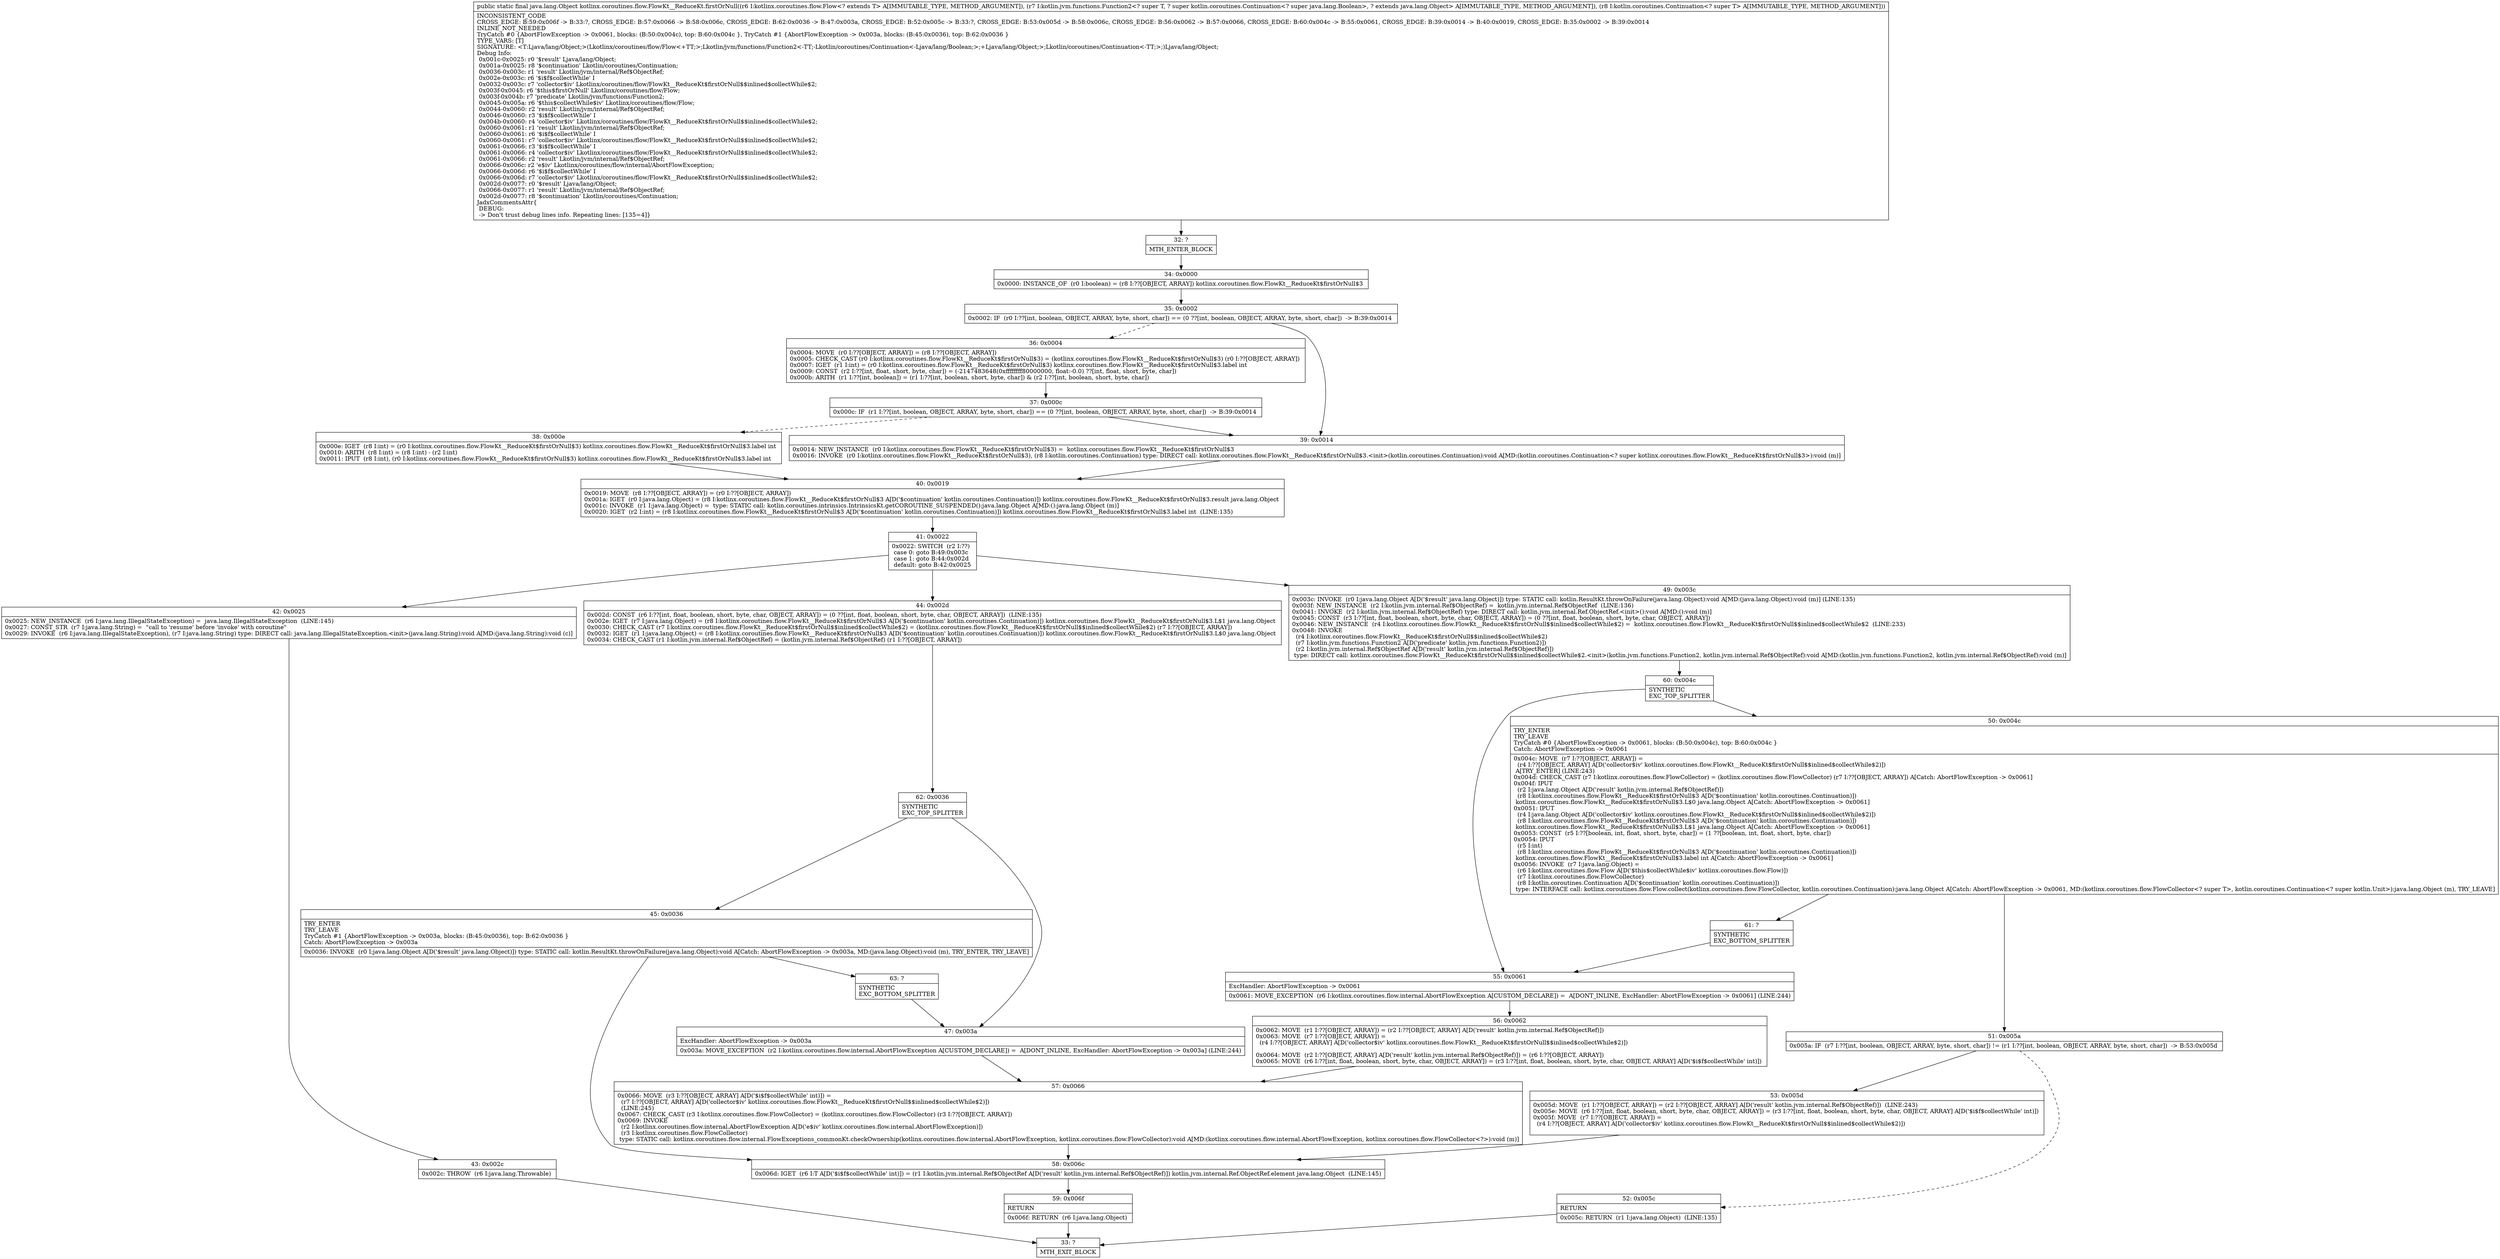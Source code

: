 digraph "CFG forkotlinx.coroutines.flow.FlowKt__ReduceKt.firstOrNull(Lkotlinx\/coroutines\/flow\/Flow;Lkotlin\/jvm\/functions\/Function2;Lkotlin\/coroutines\/Continuation;)Ljava\/lang\/Object;" {
Node_32 [shape=record,label="{32\:\ ?|MTH_ENTER_BLOCK\l}"];
Node_34 [shape=record,label="{34\:\ 0x0000|0x0000: INSTANCE_OF  (r0 I:boolean) = (r8 I:??[OBJECT, ARRAY]) kotlinx.coroutines.flow.FlowKt__ReduceKt$firstOrNull$3 \l}"];
Node_35 [shape=record,label="{35\:\ 0x0002|0x0002: IF  (r0 I:??[int, boolean, OBJECT, ARRAY, byte, short, char]) == (0 ??[int, boolean, OBJECT, ARRAY, byte, short, char])  \-\> B:39:0x0014 \l}"];
Node_36 [shape=record,label="{36\:\ 0x0004|0x0004: MOVE  (r0 I:??[OBJECT, ARRAY]) = (r8 I:??[OBJECT, ARRAY]) \l0x0005: CHECK_CAST (r0 I:kotlinx.coroutines.flow.FlowKt__ReduceKt$firstOrNull$3) = (kotlinx.coroutines.flow.FlowKt__ReduceKt$firstOrNull$3) (r0 I:??[OBJECT, ARRAY]) \l0x0007: IGET  (r1 I:int) = (r0 I:kotlinx.coroutines.flow.FlowKt__ReduceKt$firstOrNull$3) kotlinx.coroutines.flow.FlowKt__ReduceKt$firstOrNull$3.label int \l0x0009: CONST  (r2 I:??[int, float, short, byte, char]) = (\-2147483648(0xffffffff80000000, float:\-0.0) ??[int, float, short, byte, char]) \l0x000b: ARITH  (r1 I:??[int, boolean]) = (r1 I:??[int, boolean, short, byte, char]) & (r2 I:??[int, boolean, short, byte, char]) \l}"];
Node_37 [shape=record,label="{37\:\ 0x000c|0x000c: IF  (r1 I:??[int, boolean, OBJECT, ARRAY, byte, short, char]) == (0 ??[int, boolean, OBJECT, ARRAY, byte, short, char])  \-\> B:39:0x0014 \l}"];
Node_38 [shape=record,label="{38\:\ 0x000e|0x000e: IGET  (r8 I:int) = (r0 I:kotlinx.coroutines.flow.FlowKt__ReduceKt$firstOrNull$3) kotlinx.coroutines.flow.FlowKt__ReduceKt$firstOrNull$3.label int \l0x0010: ARITH  (r8 I:int) = (r8 I:int) \- (r2 I:int) \l0x0011: IPUT  (r8 I:int), (r0 I:kotlinx.coroutines.flow.FlowKt__ReduceKt$firstOrNull$3) kotlinx.coroutines.flow.FlowKt__ReduceKt$firstOrNull$3.label int \l}"];
Node_40 [shape=record,label="{40\:\ 0x0019|0x0019: MOVE  (r8 I:??[OBJECT, ARRAY]) = (r0 I:??[OBJECT, ARRAY]) \l0x001a: IGET  (r0 I:java.lang.Object) = (r8 I:kotlinx.coroutines.flow.FlowKt__ReduceKt$firstOrNull$3 A[D('$continuation' kotlin.coroutines.Continuation)]) kotlinx.coroutines.flow.FlowKt__ReduceKt$firstOrNull$3.result java.lang.Object \l0x001c: INVOKE  (r1 I:java.lang.Object) =  type: STATIC call: kotlin.coroutines.intrinsics.IntrinsicsKt.getCOROUTINE_SUSPENDED():java.lang.Object A[MD:():java.lang.Object (m)]\l0x0020: IGET  (r2 I:int) = (r8 I:kotlinx.coroutines.flow.FlowKt__ReduceKt$firstOrNull$3 A[D('$continuation' kotlin.coroutines.Continuation)]) kotlinx.coroutines.flow.FlowKt__ReduceKt$firstOrNull$3.label int  (LINE:135)\l}"];
Node_41 [shape=record,label="{41\:\ 0x0022|0x0022: SWITCH  (r2 I:??)\l case 0: goto B:49:0x003c\l case 1: goto B:44:0x002d\l default: goto B:42:0x0025 \l}"];
Node_42 [shape=record,label="{42\:\ 0x0025|0x0025: NEW_INSTANCE  (r6 I:java.lang.IllegalStateException) =  java.lang.IllegalStateException  (LINE:145)\l0x0027: CONST_STR  (r7 I:java.lang.String) =  \"call to 'resume' before 'invoke' with coroutine\" \l0x0029: INVOKE  (r6 I:java.lang.IllegalStateException), (r7 I:java.lang.String) type: DIRECT call: java.lang.IllegalStateException.\<init\>(java.lang.String):void A[MD:(java.lang.String):void (c)]\l}"];
Node_43 [shape=record,label="{43\:\ 0x002c|0x002c: THROW  (r6 I:java.lang.Throwable) \l}"];
Node_33 [shape=record,label="{33\:\ ?|MTH_EXIT_BLOCK\l}"];
Node_44 [shape=record,label="{44\:\ 0x002d|0x002d: CONST  (r6 I:??[int, float, boolean, short, byte, char, OBJECT, ARRAY]) = (0 ??[int, float, boolean, short, byte, char, OBJECT, ARRAY])  (LINE:135)\l0x002e: IGET  (r7 I:java.lang.Object) = (r8 I:kotlinx.coroutines.flow.FlowKt__ReduceKt$firstOrNull$3 A[D('$continuation' kotlin.coroutines.Continuation)]) kotlinx.coroutines.flow.FlowKt__ReduceKt$firstOrNull$3.L$1 java.lang.Object \l0x0030: CHECK_CAST (r7 I:kotlinx.coroutines.flow.FlowKt__ReduceKt$firstOrNull$$inlined$collectWhile$2) = (kotlinx.coroutines.flow.FlowKt__ReduceKt$firstOrNull$$inlined$collectWhile$2) (r7 I:??[OBJECT, ARRAY]) \l0x0032: IGET  (r1 I:java.lang.Object) = (r8 I:kotlinx.coroutines.flow.FlowKt__ReduceKt$firstOrNull$3 A[D('$continuation' kotlin.coroutines.Continuation)]) kotlinx.coroutines.flow.FlowKt__ReduceKt$firstOrNull$3.L$0 java.lang.Object \l0x0034: CHECK_CAST (r1 I:kotlin.jvm.internal.Ref$ObjectRef) = (kotlin.jvm.internal.Ref$ObjectRef) (r1 I:??[OBJECT, ARRAY]) \l}"];
Node_62 [shape=record,label="{62\:\ 0x0036|SYNTHETIC\lEXC_TOP_SPLITTER\l}"];
Node_45 [shape=record,label="{45\:\ 0x0036|TRY_ENTER\lTRY_LEAVE\lTryCatch #1 \{AbortFlowException \-\> 0x003a, blocks: (B:45:0x0036), top: B:62:0x0036 \}\lCatch: AbortFlowException \-\> 0x003a\l|0x0036: INVOKE  (r0 I:java.lang.Object A[D('$result' java.lang.Object)]) type: STATIC call: kotlin.ResultKt.throwOnFailure(java.lang.Object):void A[Catch: AbortFlowException \-\> 0x003a, MD:(java.lang.Object):void (m), TRY_ENTER, TRY_LEAVE]\l}"];
Node_58 [shape=record,label="{58\:\ 0x006c|0x006d: IGET  (r6 I:T A[D('$i$f$collectWhile' int)]) = (r1 I:kotlin.jvm.internal.Ref$ObjectRef A[D('result' kotlin.jvm.internal.Ref$ObjectRef)]) kotlin.jvm.internal.Ref.ObjectRef.element java.lang.Object  (LINE:145)\l}"];
Node_59 [shape=record,label="{59\:\ 0x006f|RETURN\l|0x006f: RETURN  (r6 I:java.lang.Object) \l}"];
Node_63 [shape=record,label="{63\:\ ?|SYNTHETIC\lEXC_BOTTOM_SPLITTER\l}"];
Node_47 [shape=record,label="{47\:\ 0x003a|ExcHandler: AbortFlowException \-\> 0x003a\l|0x003a: MOVE_EXCEPTION  (r2 I:kotlinx.coroutines.flow.internal.AbortFlowException A[CUSTOM_DECLARE]) =  A[DONT_INLINE, ExcHandler: AbortFlowException \-\> 0x003a] (LINE:244)\l}"];
Node_57 [shape=record,label="{57\:\ 0x0066|0x0066: MOVE  (r3 I:??[OBJECT, ARRAY] A[D('$i$f$collectWhile' int)]) = \l  (r7 I:??[OBJECT, ARRAY] A[D('collector$iv' kotlinx.coroutines.flow.FlowKt__ReduceKt$firstOrNull$$inlined$collectWhile$2)])\l  (LINE:245)\l0x0067: CHECK_CAST (r3 I:kotlinx.coroutines.flow.FlowCollector) = (kotlinx.coroutines.flow.FlowCollector) (r3 I:??[OBJECT, ARRAY]) \l0x0069: INVOKE  \l  (r2 I:kotlinx.coroutines.flow.internal.AbortFlowException A[D('e$iv' kotlinx.coroutines.flow.internal.AbortFlowException)])\l  (r3 I:kotlinx.coroutines.flow.FlowCollector)\l type: STATIC call: kotlinx.coroutines.flow.internal.FlowExceptions_commonKt.checkOwnership(kotlinx.coroutines.flow.internal.AbortFlowException, kotlinx.coroutines.flow.FlowCollector):void A[MD:(kotlinx.coroutines.flow.internal.AbortFlowException, kotlinx.coroutines.flow.FlowCollector\<?\>):void (m)]\l}"];
Node_49 [shape=record,label="{49\:\ 0x003c|0x003c: INVOKE  (r0 I:java.lang.Object A[D('$result' java.lang.Object)]) type: STATIC call: kotlin.ResultKt.throwOnFailure(java.lang.Object):void A[MD:(java.lang.Object):void (m)] (LINE:135)\l0x003f: NEW_INSTANCE  (r2 I:kotlin.jvm.internal.Ref$ObjectRef) =  kotlin.jvm.internal.Ref$ObjectRef  (LINE:136)\l0x0041: INVOKE  (r2 I:kotlin.jvm.internal.Ref$ObjectRef) type: DIRECT call: kotlin.jvm.internal.Ref.ObjectRef.\<init\>():void A[MD:():void (m)]\l0x0045: CONST  (r3 I:??[int, float, boolean, short, byte, char, OBJECT, ARRAY]) = (0 ??[int, float, boolean, short, byte, char, OBJECT, ARRAY]) \l0x0046: NEW_INSTANCE  (r4 I:kotlinx.coroutines.flow.FlowKt__ReduceKt$firstOrNull$$inlined$collectWhile$2) =  kotlinx.coroutines.flow.FlowKt__ReduceKt$firstOrNull$$inlined$collectWhile$2  (LINE:233)\l0x0048: INVOKE  \l  (r4 I:kotlinx.coroutines.flow.FlowKt__ReduceKt$firstOrNull$$inlined$collectWhile$2)\l  (r7 I:kotlin.jvm.functions.Function2 A[D('predicate' kotlin.jvm.functions.Function2)])\l  (r2 I:kotlin.jvm.internal.Ref$ObjectRef A[D('result' kotlin.jvm.internal.Ref$ObjectRef)])\l type: DIRECT call: kotlinx.coroutines.flow.FlowKt__ReduceKt$firstOrNull$$inlined$collectWhile$2.\<init\>(kotlin.jvm.functions.Function2, kotlin.jvm.internal.Ref$ObjectRef):void A[MD:(kotlin.jvm.functions.Function2, kotlin.jvm.internal.Ref$ObjectRef):void (m)]\l}"];
Node_60 [shape=record,label="{60\:\ 0x004c|SYNTHETIC\lEXC_TOP_SPLITTER\l}"];
Node_50 [shape=record,label="{50\:\ 0x004c|TRY_ENTER\lTRY_LEAVE\lTryCatch #0 \{AbortFlowException \-\> 0x0061, blocks: (B:50:0x004c), top: B:60:0x004c \}\lCatch: AbortFlowException \-\> 0x0061\l|0x004c: MOVE  (r7 I:??[OBJECT, ARRAY]) = \l  (r4 I:??[OBJECT, ARRAY] A[D('collector$iv' kotlinx.coroutines.flow.FlowKt__ReduceKt$firstOrNull$$inlined$collectWhile$2)])\l A[TRY_ENTER] (LINE:243)\l0x004d: CHECK_CAST (r7 I:kotlinx.coroutines.flow.FlowCollector) = (kotlinx.coroutines.flow.FlowCollector) (r7 I:??[OBJECT, ARRAY]) A[Catch: AbortFlowException \-\> 0x0061]\l0x004f: IPUT  \l  (r2 I:java.lang.Object A[D('result' kotlin.jvm.internal.Ref$ObjectRef)])\l  (r8 I:kotlinx.coroutines.flow.FlowKt__ReduceKt$firstOrNull$3 A[D('$continuation' kotlin.coroutines.Continuation)])\l kotlinx.coroutines.flow.FlowKt__ReduceKt$firstOrNull$3.L$0 java.lang.Object A[Catch: AbortFlowException \-\> 0x0061]\l0x0051: IPUT  \l  (r4 I:java.lang.Object A[D('collector$iv' kotlinx.coroutines.flow.FlowKt__ReduceKt$firstOrNull$$inlined$collectWhile$2)])\l  (r8 I:kotlinx.coroutines.flow.FlowKt__ReduceKt$firstOrNull$3 A[D('$continuation' kotlin.coroutines.Continuation)])\l kotlinx.coroutines.flow.FlowKt__ReduceKt$firstOrNull$3.L$1 java.lang.Object A[Catch: AbortFlowException \-\> 0x0061]\l0x0053: CONST  (r5 I:??[boolean, int, float, short, byte, char]) = (1 ??[boolean, int, float, short, byte, char]) \l0x0054: IPUT  \l  (r5 I:int)\l  (r8 I:kotlinx.coroutines.flow.FlowKt__ReduceKt$firstOrNull$3 A[D('$continuation' kotlin.coroutines.Continuation)])\l kotlinx.coroutines.flow.FlowKt__ReduceKt$firstOrNull$3.label int A[Catch: AbortFlowException \-\> 0x0061]\l0x0056: INVOKE  (r7 I:java.lang.Object) = \l  (r6 I:kotlinx.coroutines.flow.Flow A[D('$this$collectWhile$iv' kotlinx.coroutines.flow.Flow)])\l  (r7 I:kotlinx.coroutines.flow.FlowCollector)\l  (r8 I:kotlin.coroutines.Continuation A[D('$continuation' kotlin.coroutines.Continuation)])\l type: INTERFACE call: kotlinx.coroutines.flow.Flow.collect(kotlinx.coroutines.flow.FlowCollector, kotlin.coroutines.Continuation):java.lang.Object A[Catch: AbortFlowException \-\> 0x0061, MD:(kotlinx.coroutines.flow.FlowCollector\<? super T\>, kotlin.coroutines.Continuation\<? super kotlin.Unit\>):java.lang.Object (m), TRY_LEAVE]\l}"];
Node_51 [shape=record,label="{51\:\ 0x005a|0x005a: IF  (r7 I:??[int, boolean, OBJECT, ARRAY, byte, short, char]) != (r1 I:??[int, boolean, OBJECT, ARRAY, byte, short, char])  \-\> B:53:0x005d \l}"];
Node_52 [shape=record,label="{52\:\ 0x005c|RETURN\l|0x005c: RETURN  (r1 I:java.lang.Object)  (LINE:135)\l}"];
Node_53 [shape=record,label="{53\:\ 0x005d|0x005d: MOVE  (r1 I:??[OBJECT, ARRAY]) = (r2 I:??[OBJECT, ARRAY] A[D('result' kotlin.jvm.internal.Ref$ObjectRef)])  (LINE:243)\l0x005e: MOVE  (r6 I:??[int, float, boolean, short, byte, char, OBJECT, ARRAY]) = (r3 I:??[int, float, boolean, short, byte, char, OBJECT, ARRAY] A[D('$i$f$collectWhile' int)]) \l0x005f: MOVE  (r7 I:??[OBJECT, ARRAY]) = \l  (r4 I:??[OBJECT, ARRAY] A[D('collector$iv' kotlinx.coroutines.flow.FlowKt__ReduceKt$firstOrNull$$inlined$collectWhile$2)])\l \l}"];
Node_61 [shape=record,label="{61\:\ ?|SYNTHETIC\lEXC_BOTTOM_SPLITTER\l}"];
Node_55 [shape=record,label="{55\:\ 0x0061|ExcHandler: AbortFlowException \-\> 0x0061\l|0x0061: MOVE_EXCEPTION  (r6 I:kotlinx.coroutines.flow.internal.AbortFlowException A[CUSTOM_DECLARE]) =  A[DONT_INLINE, ExcHandler: AbortFlowException \-\> 0x0061] (LINE:244)\l}"];
Node_56 [shape=record,label="{56\:\ 0x0062|0x0062: MOVE  (r1 I:??[OBJECT, ARRAY]) = (r2 I:??[OBJECT, ARRAY] A[D('result' kotlin.jvm.internal.Ref$ObjectRef)]) \l0x0063: MOVE  (r7 I:??[OBJECT, ARRAY]) = \l  (r4 I:??[OBJECT, ARRAY] A[D('collector$iv' kotlinx.coroutines.flow.FlowKt__ReduceKt$firstOrNull$$inlined$collectWhile$2)])\l \l0x0064: MOVE  (r2 I:??[OBJECT, ARRAY] A[D('result' kotlin.jvm.internal.Ref$ObjectRef)]) = (r6 I:??[OBJECT, ARRAY]) \l0x0065: MOVE  (r6 I:??[int, float, boolean, short, byte, char, OBJECT, ARRAY]) = (r3 I:??[int, float, boolean, short, byte, char, OBJECT, ARRAY] A[D('$i$f$collectWhile' int)]) \l}"];
Node_39 [shape=record,label="{39\:\ 0x0014|0x0014: NEW_INSTANCE  (r0 I:kotlinx.coroutines.flow.FlowKt__ReduceKt$firstOrNull$3) =  kotlinx.coroutines.flow.FlowKt__ReduceKt$firstOrNull$3 \l0x0016: INVOKE  (r0 I:kotlinx.coroutines.flow.FlowKt__ReduceKt$firstOrNull$3), (r8 I:kotlin.coroutines.Continuation) type: DIRECT call: kotlinx.coroutines.flow.FlowKt__ReduceKt$firstOrNull$3.\<init\>(kotlin.coroutines.Continuation):void A[MD:(kotlin.coroutines.Continuation\<? super kotlinx.coroutines.flow.FlowKt__ReduceKt$firstOrNull$3\>):void (m)]\l}"];
MethodNode[shape=record,label="{public static final java.lang.Object kotlinx.coroutines.flow.FlowKt__ReduceKt.firstOrNull((r6 I:kotlinx.coroutines.flow.Flow\<? extends T\> A[IMMUTABLE_TYPE, METHOD_ARGUMENT]), (r7 I:kotlin.jvm.functions.Function2\<? super T, ? super kotlin.coroutines.Continuation\<? super java.lang.Boolean\>, ? extends java.lang.Object\> A[IMMUTABLE_TYPE, METHOD_ARGUMENT]), (r8 I:kotlin.coroutines.Continuation\<? super T\> A[IMMUTABLE_TYPE, METHOD_ARGUMENT]))  | INCONSISTENT_CODE\lCROSS_EDGE: B:59:0x006f \-\> B:33:?, CROSS_EDGE: B:57:0x0066 \-\> B:58:0x006c, CROSS_EDGE: B:62:0x0036 \-\> B:47:0x003a, CROSS_EDGE: B:52:0x005c \-\> B:33:?, CROSS_EDGE: B:53:0x005d \-\> B:58:0x006c, CROSS_EDGE: B:56:0x0062 \-\> B:57:0x0066, CROSS_EDGE: B:60:0x004c \-\> B:55:0x0061, CROSS_EDGE: B:39:0x0014 \-\> B:40:0x0019, CROSS_EDGE: B:35:0x0002 \-\> B:39:0x0014\lINLINE_NOT_NEEDED\lTryCatch #0 \{AbortFlowException \-\> 0x0061, blocks: (B:50:0x004c), top: B:60:0x004c \}, TryCatch #1 \{AbortFlowException \-\> 0x003a, blocks: (B:45:0x0036), top: B:62:0x0036 \}\lTYPE_VARS: [T]\lSIGNATURE: \<T:Ljava\/lang\/Object;\>(Lkotlinx\/coroutines\/flow\/Flow\<+TT;\>;Lkotlin\/jvm\/functions\/Function2\<\-TT;\-Lkotlin\/coroutines\/Continuation\<\-Ljava\/lang\/Boolean;\>;+Ljava\/lang\/Object;\>;Lkotlin\/coroutines\/Continuation\<\-TT;\>;)Ljava\/lang\/Object;\lDebug Info:\l  0x001c\-0x0025: r0 '$result' Ljava\/lang\/Object;\l  0x001a\-0x0025: r8 '$continuation' Lkotlin\/coroutines\/Continuation;\l  0x0036\-0x003c: r1 'result' Lkotlin\/jvm\/internal\/Ref$ObjectRef;\l  0x002e\-0x003c: r6 '$i$f$collectWhile' I\l  0x0032\-0x003c: r7 'collector$iv' Lkotlinx\/coroutines\/flow\/FlowKt__ReduceKt$firstOrNull$$inlined$collectWhile$2;\l  0x003f\-0x0045: r6 '$this$firstOrNull' Lkotlinx\/coroutines\/flow\/Flow;\l  0x003f\-0x004b: r7 'predicate' Lkotlin\/jvm\/functions\/Function2;\l  0x0045\-0x005a: r6 '$this$collectWhile$iv' Lkotlinx\/coroutines\/flow\/Flow;\l  0x0044\-0x0060: r2 'result' Lkotlin\/jvm\/internal\/Ref$ObjectRef;\l  0x0046\-0x0060: r3 '$i$f$collectWhile' I\l  0x004b\-0x0060: r4 'collector$iv' Lkotlinx\/coroutines\/flow\/FlowKt__ReduceKt$firstOrNull$$inlined$collectWhile$2;\l  0x0060\-0x0061: r1 'result' Lkotlin\/jvm\/internal\/Ref$ObjectRef;\l  0x0060\-0x0061: r6 '$i$f$collectWhile' I\l  0x0060\-0x0061: r7 'collector$iv' Lkotlinx\/coroutines\/flow\/FlowKt__ReduceKt$firstOrNull$$inlined$collectWhile$2;\l  0x0061\-0x0066: r3 '$i$f$collectWhile' I\l  0x0061\-0x0066: r4 'collector$iv' Lkotlinx\/coroutines\/flow\/FlowKt__ReduceKt$firstOrNull$$inlined$collectWhile$2;\l  0x0061\-0x0066: r2 'result' Lkotlin\/jvm\/internal\/Ref$ObjectRef;\l  0x0066\-0x006c: r2 'e$iv' Lkotlinx\/coroutines\/flow\/internal\/AbortFlowException;\l  0x0066\-0x006d: r6 '$i$f$collectWhile' I\l  0x0066\-0x006d: r7 'collector$iv' Lkotlinx\/coroutines\/flow\/FlowKt__ReduceKt$firstOrNull$$inlined$collectWhile$2;\l  0x002d\-0x0077: r0 '$result' Ljava\/lang\/Object;\l  0x0066\-0x0077: r1 'result' Lkotlin\/jvm\/internal\/Ref$ObjectRef;\l  0x002d\-0x0077: r8 '$continuation' Lkotlin\/coroutines\/Continuation;\lJadxCommentsAttr\{\l DEBUG: \l \-\> Don't trust debug lines info. Repeating lines: [135=4]\}\l}"];
MethodNode -> Node_32;Node_32 -> Node_34;
Node_34 -> Node_35;
Node_35 -> Node_36[style=dashed];
Node_35 -> Node_39;
Node_36 -> Node_37;
Node_37 -> Node_38[style=dashed];
Node_37 -> Node_39;
Node_38 -> Node_40;
Node_40 -> Node_41;
Node_41 -> Node_42;
Node_41 -> Node_44;
Node_41 -> Node_49;
Node_42 -> Node_43;
Node_43 -> Node_33;
Node_44 -> Node_62;
Node_62 -> Node_45;
Node_62 -> Node_47;
Node_45 -> Node_58;
Node_45 -> Node_63;
Node_58 -> Node_59;
Node_59 -> Node_33;
Node_63 -> Node_47;
Node_47 -> Node_57;
Node_57 -> Node_58;
Node_49 -> Node_60;
Node_60 -> Node_50;
Node_60 -> Node_55;
Node_50 -> Node_51;
Node_50 -> Node_61;
Node_51 -> Node_52[style=dashed];
Node_51 -> Node_53;
Node_52 -> Node_33;
Node_53 -> Node_58;
Node_61 -> Node_55;
Node_55 -> Node_56;
Node_56 -> Node_57;
Node_39 -> Node_40;
}


